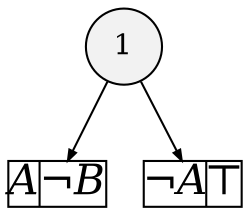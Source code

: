 
digraph sdd {

overlap=false

{rank=same; n7 }

n7 [label= "1",style=filled,fillcolor=gray95,shape=circle,height=.25,width=.25]; 
n7e0
      [label= "<L>A|<R>&not;B",
      shape=record,
      fontsize=20,
      fontname="Times-Italic",
      fillcolor=white,
      style=filled,
      fixedsize=true,
      height=.30, 
      width=.65];

n7->n7e0 [arrowsize=.50];
n7e1
      [label= "<L>&not;A|<R>&#8868;",
      shape=record,
      fontsize=20,
      fontname="Times-Italic",
      fillcolor=white,
      style=filled,
      fixedsize=true,
      height=.30, 
      width=.65];

n7->n7e1 [arrowsize=.50];


}
